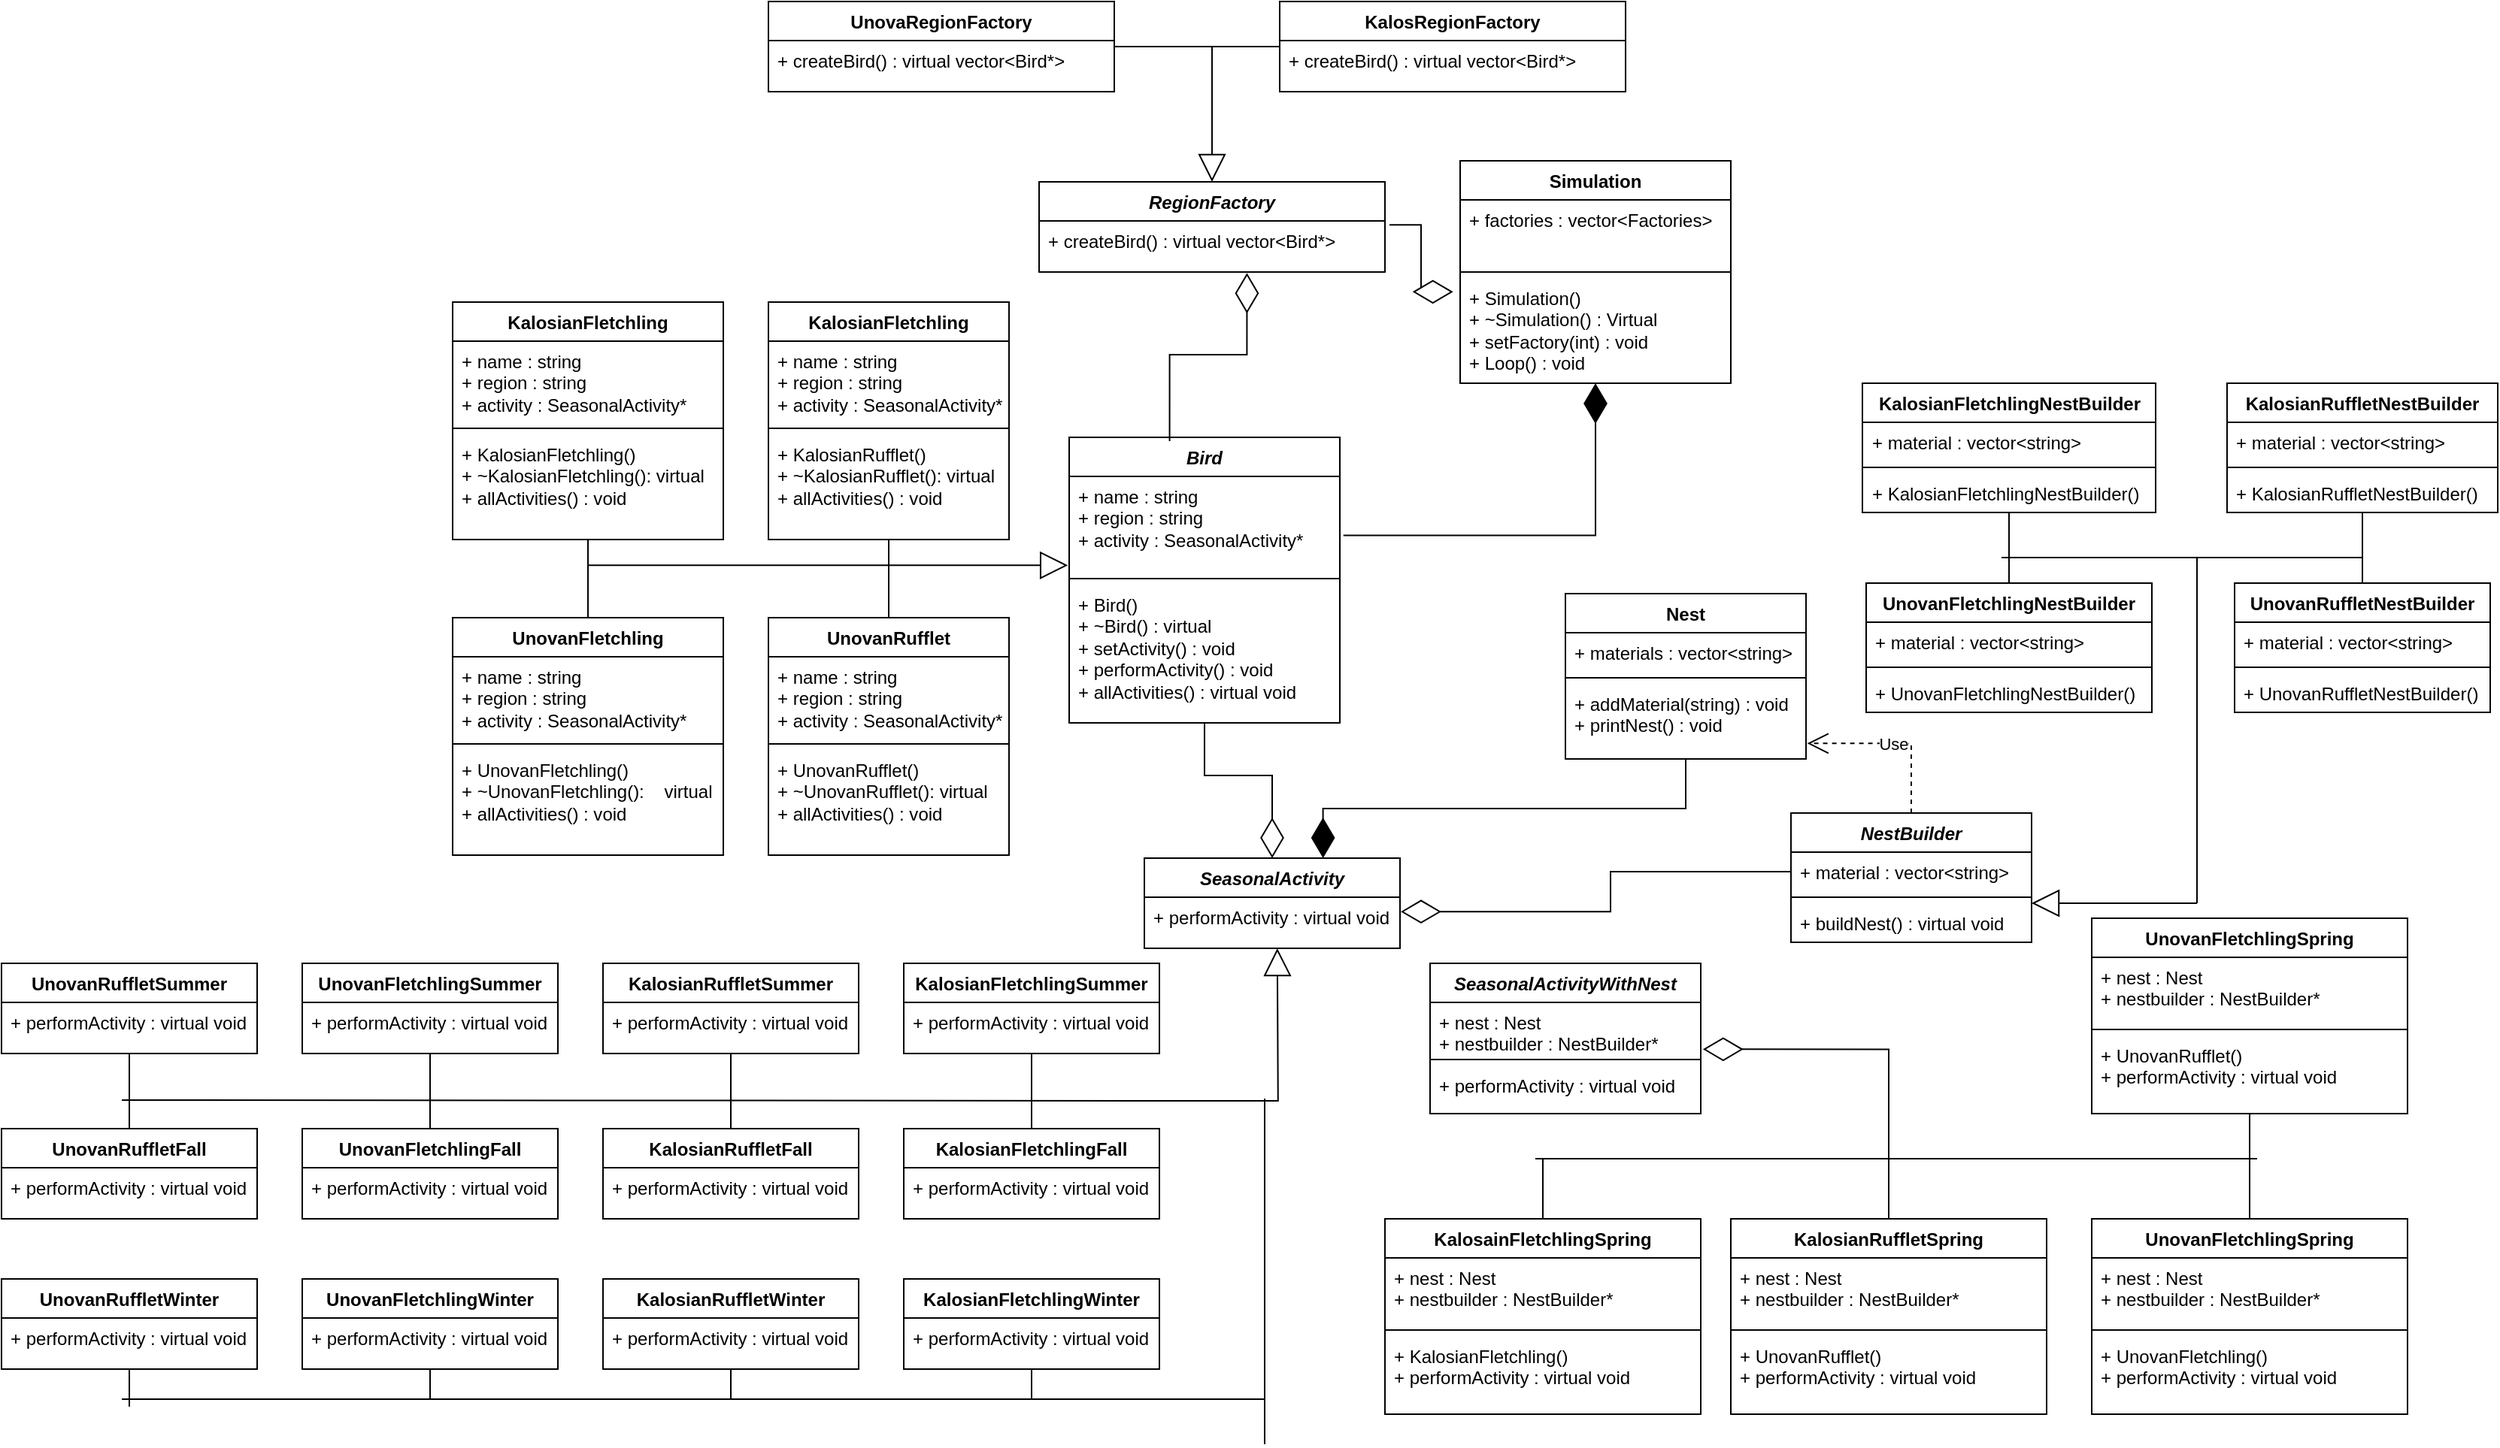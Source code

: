 <mxfile version="25.0.1">
  <diagram name="Page-1" id="a0X_AfXO-eGEAeAlHJ21">
    <mxGraphModel dx="2284" dy="822" grid="1" gridSize="10" guides="1" tooltips="1" connect="1" arrows="1" fold="1" page="1" pageScale="1" pageWidth="850" pageHeight="1100" math="0" shadow="0">
      <root>
        <mxCell id="0" />
        <mxCell id="1" parent="0" />
        <mxCell id="lJhDyDG1HW2excrZ2yXK-1" value="Simulation" style="swimlane;fontStyle=1;align=center;verticalAlign=top;childLayout=stackLayout;horizontal=1;startSize=26;horizontalStack=0;resizeParent=1;resizeParentMax=0;resizeLast=0;collapsible=1;marginBottom=0;whiteSpace=wrap;html=1;" parent="1" vertex="1">
          <mxGeometry x="150" y="136" width="180" height="148" as="geometry" />
        </mxCell>
        <mxCell id="lJhDyDG1HW2excrZ2yXK-2" value="+ factories : vector&amp;lt;Factories&amp;gt;" style="text;strokeColor=none;fillColor=none;align=left;verticalAlign=top;spacingLeft=4;spacingRight=4;overflow=hidden;rotatable=0;points=[[0,0.5],[1,0.5]];portConstraint=eastwest;whiteSpace=wrap;html=1;" parent="lJhDyDG1HW2excrZ2yXK-1" vertex="1">
          <mxGeometry y="26" width="180" height="44" as="geometry" />
        </mxCell>
        <mxCell id="lJhDyDG1HW2excrZ2yXK-3" value="" style="line;strokeWidth=1;fillColor=none;align=left;verticalAlign=middle;spacingTop=-1;spacingLeft=3;spacingRight=3;rotatable=0;labelPosition=right;points=[];portConstraint=eastwest;strokeColor=inherit;" parent="lJhDyDG1HW2excrZ2yXK-1" vertex="1">
          <mxGeometry y="70" width="180" height="8" as="geometry" />
        </mxCell>
        <mxCell id="lJhDyDG1HW2excrZ2yXK-4" value="+ Simulation()&amp;nbsp;&lt;div&gt;+ ~Simulation() : Virtual&lt;/div&gt;&lt;div&gt;+ setFactory(int) : void&lt;br&gt;&lt;/div&gt;&lt;div&gt;+ Loop() : void&lt;br&gt;&lt;div&gt;&lt;br&gt;&lt;/div&gt;&lt;/div&gt;" style="text;strokeColor=none;fillColor=none;align=left;verticalAlign=top;spacingLeft=4;spacingRight=4;overflow=hidden;rotatable=0;points=[[0,0.5],[1,0.5]];portConstraint=eastwest;whiteSpace=wrap;html=1;" parent="lJhDyDG1HW2excrZ2yXK-1" vertex="1">
          <mxGeometry y="78" width="180" height="70" as="geometry" />
        </mxCell>
        <mxCell id="lJhDyDG1HW2excrZ2yXK-5" value="&lt;i&gt;RegionFactory&lt;/i&gt;" style="swimlane;fontStyle=1;align=center;verticalAlign=top;childLayout=stackLayout;horizontal=1;startSize=26;horizontalStack=0;resizeParent=1;resizeParentMax=0;resizeLast=0;collapsible=1;marginBottom=0;whiteSpace=wrap;html=1;" parent="1" vertex="1">
          <mxGeometry x="-130" y="150" width="230" height="60" as="geometry" />
        </mxCell>
        <mxCell id="lJhDyDG1HW2excrZ2yXK-8" value="+ createBird() : virtual vector&amp;lt;Bird*&amp;gt;" style="text;strokeColor=none;fillColor=none;align=left;verticalAlign=top;spacingLeft=4;spacingRight=4;overflow=hidden;rotatable=0;points=[[0,0.5],[1,0.5]];portConstraint=eastwest;whiteSpace=wrap;html=1;" parent="lJhDyDG1HW2excrZ2yXK-5" vertex="1">
          <mxGeometry y="26" width="230" height="34" as="geometry" />
        </mxCell>
        <mxCell id="lJhDyDG1HW2excrZ2yXK-9" value="KalosRegionFactory" style="swimlane;fontStyle=1;align=center;verticalAlign=top;childLayout=stackLayout;horizontal=1;startSize=26;horizontalStack=0;resizeParent=1;resizeParentMax=0;resizeLast=0;collapsible=1;marginBottom=0;whiteSpace=wrap;html=1;" parent="1" vertex="1">
          <mxGeometry x="30" y="30" width="230" height="60" as="geometry" />
        </mxCell>
        <mxCell id="lJhDyDG1HW2excrZ2yXK-10" value="+ createBird() : virtual vector&amp;lt;Bird*&amp;gt;" style="text;strokeColor=none;fillColor=none;align=left;verticalAlign=top;spacingLeft=4;spacingRight=4;overflow=hidden;rotatable=0;points=[[0,0.5],[1,0.5]];portConstraint=eastwest;whiteSpace=wrap;html=1;" parent="lJhDyDG1HW2excrZ2yXK-9" vertex="1">
          <mxGeometry y="26" width="230" height="34" as="geometry" />
        </mxCell>
        <mxCell id="lJhDyDG1HW2excrZ2yXK-11" value="UnovaRegionFactory" style="swimlane;fontStyle=1;align=center;verticalAlign=top;childLayout=stackLayout;horizontal=1;startSize=26;horizontalStack=0;resizeParent=1;resizeParentMax=0;resizeLast=0;collapsible=1;marginBottom=0;whiteSpace=wrap;html=1;" parent="1" vertex="1">
          <mxGeometry x="-310" y="30" width="230" height="60" as="geometry" />
        </mxCell>
        <mxCell id="lJhDyDG1HW2excrZ2yXK-12" value="+ createBird() : virtual vector&amp;lt;Bird*&amp;gt;" style="text;strokeColor=none;fillColor=none;align=left;verticalAlign=top;spacingLeft=4;spacingRight=4;overflow=hidden;rotatable=0;points=[[0,0.5],[1,0.5]];portConstraint=eastwest;whiteSpace=wrap;html=1;" parent="lJhDyDG1HW2excrZ2yXK-11" vertex="1">
          <mxGeometry y="26" width="230" height="34" as="geometry" />
        </mxCell>
        <mxCell id="lJhDyDG1HW2excrZ2yXK-14" value="" style="endArrow=diamondThin;endFill=1;endSize=24;html=1;rounded=0;entryX=-0.026;entryY=0.131;entryDx=0;entryDy=0;exitX=1.013;exitY=0.078;exitDx=0;exitDy=0;exitPerimeter=0;edgeStyle=elbowEdgeStyle;endFillColor=#FFFFFF;entryPerimeter=0;" parent="1" source="lJhDyDG1HW2excrZ2yXK-8" target="lJhDyDG1HW2excrZ2yXK-4" edge="1">
          <mxGeometry width="160" relative="1" as="geometry">
            <mxPoint x="709" y="181" as="sourcePoint" />
            <mxPoint x="390" y="100" as="targetPoint" />
          </mxGeometry>
        </mxCell>
        <mxCell id="lJhDyDG1HW2excrZ2yXK-105" style="edgeStyle=orthogonalEdgeStyle;rounded=0;orthogonalLoop=1;jettySize=auto;html=1;entryX=0.5;entryY=0;entryDx=0;entryDy=0;endArrow=diamondThin;endFill=1;endSize=24;endFillColor=#FFFFFF;" parent="1" source="lJhDyDG1HW2excrZ2yXK-15" target="lJhDyDG1HW2excrZ2yXK-40" edge="1">
          <mxGeometry relative="1" as="geometry" />
        </mxCell>
        <mxCell id="lJhDyDG1HW2excrZ2yXK-15" value="&lt;i&gt;Bird&lt;/i&gt;" style="swimlane;fontStyle=1;align=center;verticalAlign=top;childLayout=stackLayout;horizontal=1;startSize=26;horizontalStack=0;resizeParent=1;resizeParentMax=0;resizeLast=0;collapsible=1;marginBottom=0;whiteSpace=wrap;html=1;" parent="1" vertex="1">
          <mxGeometry x="-110" y="320" width="180" height="190" as="geometry" />
        </mxCell>
        <mxCell id="lJhDyDG1HW2excrZ2yXK-16" value="+ name : string&lt;div&gt;+ region : string&lt;/div&gt;&lt;div&gt;+ activity : SeasonalActivity*&lt;/div&gt;" style="text;strokeColor=none;fillColor=none;align=left;verticalAlign=top;spacingLeft=4;spacingRight=4;overflow=hidden;rotatable=0;points=[[0,0.5],[1,0.5]];portConstraint=eastwest;whiteSpace=wrap;html=1;" parent="lJhDyDG1HW2excrZ2yXK-15" vertex="1">
          <mxGeometry y="26" width="180" height="64" as="geometry" />
        </mxCell>
        <mxCell id="lJhDyDG1HW2excrZ2yXK-17" value="" style="line;strokeWidth=1;fillColor=none;align=left;verticalAlign=middle;spacingTop=-1;spacingLeft=3;spacingRight=3;rotatable=0;labelPosition=right;points=[];portConstraint=eastwest;strokeColor=inherit;" parent="lJhDyDG1HW2excrZ2yXK-15" vertex="1">
          <mxGeometry y="90" width="180" height="8" as="geometry" />
        </mxCell>
        <mxCell id="lJhDyDG1HW2excrZ2yXK-18" value="&lt;div&gt;+ Bird()&amp;nbsp;&lt;div&gt;+ ~Bird() : virtual&lt;/div&gt;&lt;div&gt;+ setActivity() : void&lt;/div&gt;&lt;div&gt;+ performActivity() : void&lt;/div&gt;&lt;div&gt;+ allActivities() :&amp;nbsp;&lt;span style=&quot;background-color: initial;&quot;&gt;virtual void&lt;/span&gt;&lt;/div&gt;&lt;div&gt;&amp;nbsp;&amp;nbsp;&lt;/div&gt;&lt;/div&gt;" style="text;strokeColor=none;fillColor=none;align=left;verticalAlign=top;spacingLeft=4;spacingRight=4;overflow=hidden;rotatable=0;points=[[0,0.5],[1,0.5]];portConstraint=eastwest;whiteSpace=wrap;html=1;" parent="lJhDyDG1HW2excrZ2yXK-15" vertex="1">
          <mxGeometry y="98" width="180" height="92" as="geometry" />
        </mxCell>
        <mxCell id="lJhDyDG1HW2excrZ2yXK-112" style="edgeStyle=orthogonalEdgeStyle;rounded=0;orthogonalLoop=1;jettySize=auto;html=1;endArrow=none;endFill=0;" parent="1" source="lJhDyDG1HW2excrZ2yXK-19" target="lJhDyDG1HW2excrZ2yXK-27" edge="1">
          <mxGeometry relative="1" as="geometry" />
        </mxCell>
        <mxCell id="lJhDyDG1HW2excrZ2yXK-19" value="KalosianFletchling" style="swimlane;fontStyle=1;align=center;verticalAlign=top;childLayout=stackLayout;horizontal=1;startSize=26;horizontalStack=0;resizeParent=1;resizeParentMax=0;resizeLast=0;collapsible=1;marginBottom=0;whiteSpace=wrap;html=1;" parent="1" vertex="1">
          <mxGeometry x="-520" y="230" width="180" height="158" as="geometry" />
        </mxCell>
        <mxCell id="lJhDyDG1HW2excrZ2yXK-20" value="+ name : string&lt;div&gt;+ region : string&lt;/div&gt;&lt;div&gt;+ activity : SeasonalActivity*&lt;/div&gt;" style="text;strokeColor=none;fillColor=none;align=left;verticalAlign=top;spacingLeft=4;spacingRight=4;overflow=hidden;rotatable=0;points=[[0,0.5],[1,0.5]];portConstraint=eastwest;whiteSpace=wrap;html=1;" parent="lJhDyDG1HW2excrZ2yXK-19" vertex="1">
          <mxGeometry y="26" width="180" height="54" as="geometry" />
        </mxCell>
        <mxCell id="lJhDyDG1HW2excrZ2yXK-21" value="" style="line;strokeWidth=1;fillColor=none;align=left;verticalAlign=middle;spacingTop=-1;spacingLeft=3;spacingRight=3;rotatable=0;labelPosition=right;points=[];portConstraint=eastwest;strokeColor=inherit;" parent="lJhDyDG1HW2excrZ2yXK-19" vertex="1">
          <mxGeometry y="80" width="180" height="8" as="geometry" />
        </mxCell>
        <mxCell id="lJhDyDG1HW2excrZ2yXK-22" value="+ KalosianFletchling()&amp;nbsp;&lt;div&gt;+ ~KalosianFletchling(): virtual&lt;/div&gt;&lt;div&gt;+ allActivities() : v&lt;span style=&quot;background-color: initial;&quot;&gt;oid&lt;/span&gt;&lt;/div&gt;&lt;div&gt;&amp;nbsp;&amp;nbsp;&lt;/div&gt;" style="text;strokeColor=none;fillColor=none;align=left;verticalAlign=top;spacingLeft=4;spacingRight=4;overflow=hidden;rotatable=0;points=[[0,0.5],[1,0.5]];portConstraint=eastwest;whiteSpace=wrap;html=1;" parent="lJhDyDG1HW2excrZ2yXK-19" vertex="1">
          <mxGeometry y="88" width="180" height="70" as="geometry" />
        </mxCell>
        <mxCell id="lJhDyDG1HW2excrZ2yXK-111" style="edgeStyle=orthogonalEdgeStyle;rounded=0;orthogonalLoop=1;jettySize=auto;html=1;endArrow=none;endFill=0;" parent="1" source="lJhDyDG1HW2excrZ2yXK-23" edge="1">
          <mxGeometry relative="1" as="geometry">
            <mxPoint x="-230" y="420" as="targetPoint" />
          </mxGeometry>
        </mxCell>
        <mxCell id="lJhDyDG1HW2excrZ2yXK-23" value="KalosianFletchling" style="swimlane;fontStyle=1;align=center;verticalAlign=top;childLayout=stackLayout;horizontal=1;startSize=26;horizontalStack=0;resizeParent=1;resizeParentMax=0;resizeLast=0;collapsible=1;marginBottom=0;whiteSpace=wrap;html=1;" parent="1" vertex="1">
          <mxGeometry x="-310" y="230" width="160" height="158" as="geometry" />
        </mxCell>
        <mxCell id="lJhDyDG1HW2excrZ2yXK-24" value="+ name : string&lt;div&gt;+ region : string&lt;/div&gt;&lt;div&gt;+ activity : SeasonalActivity*&lt;/div&gt;" style="text;strokeColor=none;fillColor=none;align=left;verticalAlign=top;spacingLeft=4;spacingRight=4;overflow=hidden;rotatable=0;points=[[0,0.5],[1,0.5]];portConstraint=eastwest;whiteSpace=wrap;html=1;" parent="lJhDyDG1HW2excrZ2yXK-23" vertex="1">
          <mxGeometry y="26" width="160" height="54" as="geometry" />
        </mxCell>
        <mxCell id="lJhDyDG1HW2excrZ2yXK-25" value="" style="line;strokeWidth=1;fillColor=none;align=left;verticalAlign=middle;spacingTop=-1;spacingLeft=3;spacingRight=3;rotatable=0;labelPosition=right;points=[];portConstraint=eastwest;strokeColor=inherit;" parent="lJhDyDG1HW2excrZ2yXK-23" vertex="1">
          <mxGeometry y="80" width="160" height="8" as="geometry" />
        </mxCell>
        <mxCell id="lJhDyDG1HW2excrZ2yXK-26" value="+ KalosianRufflet()&amp;nbsp;&lt;div&gt;+ ~KalosianRufflet(): virtual&lt;/div&gt;&lt;div&gt;+ allActivities() : v&lt;span style=&quot;background-color: initial;&quot;&gt;oid&lt;/span&gt;&lt;/div&gt;&lt;div&gt;&amp;nbsp;&amp;nbsp;&lt;/div&gt;" style="text;strokeColor=none;fillColor=none;align=left;verticalAlign=top;spacingLeft=4;spacingRight=4;overflow=hidden;rotatable=0;points=[[0,0.5],[1,0.5]];portConstraint=eastwest;whiteSpace=wrap;html=1;" parent="lJhDyDG1HW2excrZ2yXK-23" vertex="1">
          <mxGeometry y="88" width="160" height="70" as="geometry" />
        </mxCell>
        <mxCell id="lJhDyDG1HW2excrZ2yXK-27" value="UnovanFletchling" style="swimlane;fontStyle=1;align=center;verticalAlign=top;childLayout=stackLayout;horizontal=1;startSize=26;horizontalStack=0;resizeParent=1;resizeParentMax=0;resizeLast=0;collapsible=1;marginBottom=0;whiteSpace=wrap;html=1;" parent="1" vertex="1">
          <mxGeometry x="-520" y="440" width="180" height="158" as="geometry" />
        </mxCell>
        <mxCell id="lJhDyDG1HW2excrZ2yXK-28" value="+ name : string&lt;div&gt;+ region : string&lt;/div&gt;&lt;div&gt;+ activity : SeasonalActivity*&lt;/div&gt;" style="text;strokeColor=none;fillColor=none;align=left;verticalAlign=top;spacingLeft=4;spacingRight=4;overflow=hidden;rotatable=0;points=[[0,0.5],[1,0.5]];portConstraint=eastwest;whiteSpace=wrap;html=1;" parent="lJhDyDG1HW2excrZ2yXK-27" vertex="1">
          <mxGeometry y="26" width="180" height="54" as="geometry" />
        </mxCell>
        <mxCell id="lJhDyDG1HW2excrZ2yXK-29" value="" style="line;strokeWidth=1;fillColor=none;align=left;verticalAlign=middle;spacingTop=-1;spacingLeft=3;spacingRight=3;rotatable=0;labelPosition=right;points=[];portConstraint=eastwest;strokeColor=inherit;" parent="lJhDyDG1HW2excrZ2yXK-27" vertex="1">
          <mxGeometry y="80" width="180" height="8" as="geometry" />
        </mxCell>
        <mxCell id="lJhDyDG1HW2excrZ2yXK-30" value="+ UnovanFletchling()&amp;nbsp;&lt;div&gt;+ ~UnovanFletchling():&amp;nbsp;&amp;nbsp;&amp;nbsp; virtual&lt;/div&gt;&lt;div&gt;&lt;span style=&quot;background-color: initial;&quot;&gt;+ allActivities() : v&lt;/span&gt;&lt;span style=&quot;background-color: initial;&quot;&gt;oid&lt;/span&gt;&lt;/div&gt;&lt;div&gt;&amp;nbsp;&amp;nbsp;&lt;br&gt;&lt;/div&gt;" style="text;strokeColor=none;fillColor=none;align=left;verticalAlign=top;spacingLeft=4;spacingRight=4;overflow=hidden;rotatable=0;points=[[0,0.5],[1,0.5]];portConstraint=eastwest;whiteSpace=wrap;html=1;" parent="lJhDyDG1HW2excrZ2yXK-27" vertex="1">
          <mxGeometry y="88" width="180" height="70" as="geometry" />
        </mxCell>
        <mxCell id="lJhDyDG1HW2excrZ2yXK-35" value="" style="endArrow=diamondThin;endFill=1;endSize=24;html=1;rounded=0;edgeStyle=orthogonalEdgeStyle;endFillColor=#FFFFFF;exitX=0.371;exitY=0.013;exitDx=0;exitDy=0;exitPerimeter=0;entryX=0.601;entryY=1.018;entryDx=0;entryDy=0;entryPerimeter=0;" parent="1" source="lJhDyDG1HW2excrZ2yXK-15" target="lJhDyDG1HW2excrZ2yXK-8" edge="1">
          <mxGeometry width="160" relative="1" as="geometry">
            <mxPoint x="-40" y="230" as="sourcePoint" />
            <mxPoint x="-40" y="230" as="targetPoint" />
          </mxGeometry>
        </mxCell>
        <mxCell id="lJhDyDG1HW2excrZ2yXK-39" value="" style="endArrow=block;endSize=16;endFill=0;html=1;rounded=0;edgeStyle=elbowEdgeStyle;elbow=vertical;entryX=0.5;entryY=0;entryDx=0;entryDy=0;" parent="1" target="lJhDyDG1HW2excrZ2yXK-5" edge="1">
          <mxGeometry width="160" relative="1" as="geometry">
            <mxPoint x="-15" y="60" as="sourcePoint" />
            <mxPoint x="328" y="90" as="targetPoint" />
          </mxGeometry>
        </mxCell>
        <mxCell id="lJhDyDG1HW2excrZ2yXK-40" value="&lt;i&gt;SeasonalActivity&lt;/i&gt;" style="swimlane;fontStyle=1;align=center;verticalAlign=top;childLayout=stackLayout;horizontal=1;startSize=26;horizontalStack=0;resizeParent=1;resizeParentMax=0;resizeLast=0;collapsible=1;marginBottom=0;whiteSpace=wrap;html=1;" parent="1" vertex="1">
          <mxGeometry x="-60" y="600" width="170" height="60" as="geometry" />
        </mxCell>
        <mxCell id="lJhDyDG1HW2excrZ2yXK-43" value="+ performActivity : virtual void" style="text;strokeColor=none;fillColor=none;align=left;verticalAlign=top;spacingLeft=4;spacingRight=4;overflow=hidden;rotatable=0;points=[[0,0.5],[1,0.5]];portConstraint=eastwest;whiteSpace=wrap;html=1;" parent="lJhDyDG1HW2excrZ2yXK-40" vertex="1">
          <mxGeometry y="26" width="170" height="34" as="geometry" />
        </mxCell>
        <mxCell id="lJhDyDG1HW2excrZ2yXK-134" style="edgeStyle=orthogonalEdgeStyle;rounded=0;orthogonalLoop=1;jettySize=auto;html=1;endArrow=none;endFill=0;" parent="1" source="lJhDyDG1HW2excrZ2yXK-44" edge="1">
          <mxGeometry relative="1" as="geometry">
            <mxPoint x="205" y="800" as="targetPoint" />
          </mxGeometry>
        </mxCell>
        <mxCell id="lJhDyDG1HW2excrZ2yXK-44" value="KalosainFletchlingSpring" style="swimlane;fontStyle=1;align=center;verticalAlign=top;childLayout=stackLayout;horizontal=1;startSize=26;horizontalStack=0;resizeParent=1;resizeParentMax=0;resizeLast=0;collapsible=1;marginBottom=0;whiteSpace=wrap;html=1;" parent="1" vertex="1">
          <mxGeometry x="100" y="840" width="210" height="130" as="geometry" />
        </mxCell>
        <mxCell id="lJhDyDG1HW2excrZ2yXK-45" value="+ nest : Nest&lt;div&gt;+ nestbuilder : NestBuilder*&lt;/div&gt;" style="text;strokeColor=none;fillColor=none;align=left;verticalAlign=top;spacingLeft=4;spacingRight=4;overflow=hidden;rotatable=0;points=[[0,0.5],[1,0.5]];portConstraint=eastwest;whiteSpace=wrap;html=1;" parent="lJhDyDG1HW2excrZ2yXK-44" vertex="1">
          <mxGeometry y="26" width="210" height="44" as="geometry" />
        </mxCell>
        <mxCell id="lJhDyDG1HW2excrZ2yXK-46" value="" style="line;strokeWidth=1;fillColor=none;align=left;verticalAlign=middle;spacingTop=-1;spacingLeft=3;spacingRight=3;rotatable=0;labelPosition=right;points=[];portConstraint=eastwest;strokeColor=inherit;" parent="lJhDyDG1HW2excrZ2yXK-44" vertex="1">
          <mxGeometry y="70" width="210" height="8" as="geometry" />
        </mxCell>
        <mxCell id="lJhDyDG1HW2excrZ2yXK-47" value="&lt;div&gt;+ KalosianFletchling()&amp;nbsp;&lt;/div&gt;+ performActivity : virtual void" style="text;strokeColor=none;fillColor=none;align=left;verticalAlign=top;spacingLeft=4;spacingRight=4;overflow=hidden;rotatable=0;points=[[0,0.5],[1,0.5]];portConstraint=eastwest;whiteSpace=wrap;html=1;" parent="lJhDyDG1HW2excrZ2yXK-44" vertex="1">
          <mxGeometry y="78" width="210" height="52" as="geometry" />
        </mxCell>
        <mxCell id="lJhDyDG1HW2excrZ2yXK-48" value="&lt;i&gt;SeasonalActivityWithNest&lt;/i&gt;" style="swimlane;fontStyle=1;align=center;verticalAlign=top;childLayout=stackLayout;horizontal=1;startSize=26;horizontalStack=0;resizeParent=1;resizeParentMax=0;resizeLast=0;collapsible=1;marginBottom=0;whiteSpace=wrap;html=1;" parent="1" vertex="1">
          <mxGeometry x="130" y="670" width="180" height="100" as="geometry" />
        </mxCell>
        <mxCell id="lJhDyDG1HW2excrZ2yXK-49" value="+ nest : Nest&lt;div&gt;+ nestbuilder : NestBuilder*&lt;/div&gt;" style="text;strokeColor=none;fillColor=none;align=left;verticalAlign=top;spacingLeft=4;spacingRight=4;overflow=hidden;rotatable=0;points=[[0,0.5],[1,0.5]];portConstraint=eastwest;whiteSpace=wrap;html=1;" parent="lJhDyDG1HW2excrZ2yXK-48" vertex="1">
          <mxGeometry y="26" width="180" height="34" as="geometry" />
        </mxCell>
        <mxCell id="lJhDyDG1HW2excrZ2yXK-50" value="" style="line;strokeWidth=1;fillColor=none;align=left;verticalAlign=middle;spacingTop=-1;spacingLeft=3;spacingRight=3;rotatable=0;labelPosition=right;points=[];portConstraint=eastwest;strokeColor=inherit;" parent="lJhDyDG1HW2excrZ2yXK-48" vertex="1">
          <mxGeometry y="60" width="180" height="8" as="geometry" />
        </mxCell>
        <mxCell id="lJhDyDG1HW2excrZ2yXK-51" value="+ performActivity : virtual void" style="text;strokeColor=none;fillColor=none;align=left;verticalAlign=top;spacingLeft=4;spacingRight=4;overflow=hidden;rotatable=0;points=[[0,0.5],[1,0.5]];portConstraint=eastwest;whiteSpace=wrap;html=1;" parent="lJhDyDG1HW2excrZ2yXK-48" vertex="1">
          <mxGeometry y="68" width="180" height="32" as="geometry" />
        </mxCell>
        <mxCell id="lJhDyDG1HW2excrZ2yXK-117" style="edgeStyle=orthogonalEdgeStyle;rounded=0;orthogonalLoop=1;jettySize=auto;html=1;endArrow=none;endFill=0;" parent="1" source="lJhDyDG1HW2excrZ2yXK-53" target="lJhDyDG1HW2excrZ2yXK-69" edge="1">
          <mxGeometry relative="1" as="geometry" />
        </mxCell>
        <mxCell id="lJhDyDG1HW2excrZ2yXK-53" value="UnovanFletchlingSummer" style="swimlane;fontStyle=1;align=center;verticalAlign=top;childLayout=stackLayout;horizontal=1;startSize=26;horizontalStack=0;resizeParent=1;resizeParentMax=0;resizeLast=0;collapsible=1;marginBottom=0;whiteSpace=wrap;html=1;" parent="1" vertex="1">
          <mxGeometry x="-620" y="670" width="170" height="60" as="geometry" />
        </mxCell>
        <mxCell id="lJhDyDG1HW2excrZ2yXK-54" value="+ performActivity : virtual void" style="text;strokeColor=none;fillColor=none;align=left;verticalAlign=top;spacingLeft=4;spacingRight=4;overflow=hidden;rotatable=0;points=[[0,0.5],[1,0.5]];portConstraint=eastwest;whiteSpace=wrap;html=1;" parent="lJhDyDG1HW2excrZ2yXK-53" vertex="1">
          <mxGeometry y="26" width="170" height="34" as="geometry" />
        </mxCell>
        <mxCell id="lJhDyDG1HW2excrZ2yXK-115" style="edgeStyle=orthogonalEdgeStyle;rounded=0;orthogonalLoop=1;jettySize=auto;html=1;endArrow=none;endFill=0;" parent="1" source="lJhDyDG1HW2excrZ2yXK-55" target="lJhDyDG1HW2excrZ2yXK-71" edge="1">
          <mxGeometry relative="1" as="geometry" />
        </mxCell>
        <mxCell id="lJhDyDG1HW2excrZ2yXK-55" value="KalosianRuffletSummer" style="swimlane;fontStyle=1;align=center;verticalAlign=top;childLayout=stackLayout;horizontal=1;startSize=26;horizontalStack=0;resizeParent=1;resizeParentMax=0;resizeLast=0;collapsible=1;marginBottom=0;whiteSpace=wrap;html=1;" parent="1" vertex="1">
          <mxGeometry x="-420" y="670" width="170" height="60" as="geometry" />
        </mxCell>
        <mxCell id="lJhDyDG1HW2excrZ2yXK-56" value="+ performActivity : virtual void" style="text;strokeColor=none;fillColor=none;align=left;verticalAlign=top;spacingLeft=4;spacingRight=4;overflow=hidden;rotatable=0;points=[[0,0.5],[1,0.5]];portConstraint=eastwest;whiteSpace=wrap;html=1;" parent="lJhDyDG1HW2excrZ2yXK-55" vertex="1">
          <mxGeometry y="26" width="170" height="34" as="geometry" />
        </mxCell>
        <mxCell id="lJhDyDG1HW2excrZ2yXK-106" style="edgeStyle=orthogonalEdgeStyle;rounded=0;orthogonalLoop=1;jettySize=auto;html=1;entryX=0.52;entryY=0.993;entryDx=0;entryDy=0;entryPerimeter=0;endArrow=block;endFill=1;jumpSize=24;endSize=16;endFillColor=#FFFFFF;strokeWidth=1;" parent="1" edge="1">
          <mxGeometry relative="1" as="geometry">
            <mxPoint x="28.4" y="660.002" as="targetPoint" />
            <mxPoint x="-740" y="761" as="sourcePoint" />
          </mxGeometry>
        </mxCell>
        <mxCell id="lJhDyDG1HW2excrZ2yXK-113" style="edgeStyle=orthogonalEdgeStyle;rounded=0;orthogonalLoop=1;jettySize=auto;html=1;endArrow=none;endFill=0;" parent="1" source="lJhDyDG1HW2excrZ2yXK-57" target="lJhDyDG1HW2excrZ2yXK-73" edge="1">
          <mxGeometry relative="1" as="geometry" />
        </mxCell>
        <mxCell id="lJhDyDG1HW2excrZ2yXK-57" value="KalosianFletchlingSummer" style="swimlane;fontStyle=1;align=center;verticalAlign=top;childLayout=stackLayout;horizontal=1;startSize=26;horizontalStack=0;resizeParent=1;resizeParentMax=0;resizeLast=0;collapsible=1;marginBottom=0;whiteSpace=wrap;html=1;" parent="1" vertex="1">
          <mxGeometry x="-220" y="670" width="170" height="60" as="geometry" />
        </mxCell>
        <mxCell id="lJhDyDG1HW2excrZ2yXK-58" value="+ performActivity : virtual void" style="text;strokeColor=none;fillColor=none;align=left;verticalAlign=top;spacingLeft=4;spacingRight=4;overflow=hidden;rotatable=0;points=[[0,0.5],[1,0.5]];portConstraint=eastwest;whiteSpace=wrap;html=1;" parent="lJhDyDG1HW2excrZ2yXK-57" vertex="1">
          <mxGeometry y="26" width="170" height="34" as="geometry" />
        </mxCell>
        <mxCell id="lJhDyDG1HW2excrZ2yXK-118" style="edgeStyle=orthogonalEdgeStyle;rounded=0;orthogonalLoop=1;jettySize=auto;html=1;endArrow=none;endFill=0;" parent="1" source="lJhDyDG1HW2excrZ2yXK-65" target="lJhDyDG1HW2excrZ2yXK-75" edge="1">
          <mxGeometry relative="1" as="geometry" />
        </mxCell>
        <mxCell id="lJhDyDG1HW2excrZ2yXK-65" value="UnovanRuffletSummer" style="swimlane;fontStyle=1;align=center;verticalAlign=top;childLayout=stackLayout;horizontal=1;startSize=26;horizontalStack=0;resizeParent=1;resizeParentMax=0;resizeLast=0;collapsible=1;marginBottom=0;whiteSpace=wrap;html=1;" parent="1" vertex="1">
          <mxGeometry x="-820" y="670" width="170" height="60" as="geometry" />
        </mxCell>
        <mxCell id="lJhDyDG1HW2excrZ2yXK-66" value="+ performActivity : virtual void" style="text;strokeColor=none;fillColor=none;align=left;verticalAlign=top;spacingLeft=4;spacingRight=4;overflow=hidden;rotatable=0;points=[[0,0.5],[1,0.5]];portConstraint=eastwest;whiteSpace=wrap;html=1;" parent="lJhDyDG1HW2excrZ2yXK-65" vertex="1">
          <mxGeometry y="26" width="170" height="34" as="geometry" />
        </mxCell>
        <mxCell id="lJhDyDG1HW2excrZ2yXK-69" value="UnovanFletchlingFall" style="swimlane;fontStyle=1;align=center;verticalAlign=top;childLayout=stackLayout;horizontal=1;startSize=26;horizontalStack=0;resizeParent=1;resizeParentMax=0;resizeLast=0;collapsible=1;marginBottom=0;whiteSpace=wrap;html=1;" parent="1" vertex="1">
          <mxGeometry x="-620" y="780" width="170" height="60" as="geometry" />
        </mxCell>
        <mxCell id="lJhDyDG1HW2excrZ2yXK-70" value="+ performActivity : virtual void" style="text;strokeColor=none;fillColor=none;align=left;verticalAlign=top;spacingLeft=4;spacingRight=4;overflow=hidden;rotatable=0;points=[[0,0.5],[1,0.5]];portConstraint=eastwest;whiteSpace=wrap;html=1;" parent="lJhDyDG1HW2excrZ2yXK-69" vertex="1">
          <mxGeometry y="26" width="170" height="34" as="geometry" />
        </mxCell>
        <mxCell id="lJhDyDG1HW2excrZ2yXK-71" value="KalosianRuffletFall" style="swimlane;fontStyle=1;align=center;verticalAlign=top;childLayout=stackLayout;horizontal=1;startSize=26;horizontalStack=0;resizeParent=1;resizeParentMax=0;resizeLast=0;collapsible=1;marginBottom=0;whiteSpace=wrap;html=1;" parent="1" vertex="1">
          <mxGeometry x="-420" y="780" width="170" height="60" as="geometry" />
        </mxCell>
        <mxCell id="lJhDyDG1HW2excrZ2yXK-72" value="+ performActivity : virtual void" style="text;strokeColor=none;fillColor=none;align=left;verticalAlign=top;spacingLeft=4;spacingRight=4;overflow=hidden;rotatable=0;points=[[0,0.5],[1,0.5]];portConstraint=eastwest;whiteSpace=wrap;html=1;" parent="lJhDyDG1HW2excrZ2yXK-71" vertex="1">
          <mxGeometry y="26" width="170" height="34" as="geometry" />
        </mxCell>
        <mxCell id="lJhDyDG1HW2excrZ2yXK-73" value="KalosianFletchlingFall" style="swimlane;fontStyle=1;align=center;verticalAlign=top;childLayout=stackLayout;horizontal=1;startSize=26;horizontalStack=0;resizeParent=1;resizeParentMax=0;resizeLast=0;collapsible=1;marginBottom=0;whiteSpace=wrap;html=1;" parent="1" vertex="1">
          <mxGeometry x="-220" y="780" width="170" height="60" as="geometry" />
        </mxCell>
        <mxCell id="lJhDyDG1HW2excrZ2yXK-74" value="+ performActivity : virtual void" style="text;strokeColor=none;fillColor=none;align=left;verticalAlign=top;spacingLeft=4;spacingRight=4;overflow=hidden;rotatable=0;points=[[0,0.5],[1,0.5]];portConstraint=eastwest;whiteSpace=wrap;html=1;" parent="lJhDyDG1HW2excrZ2yXK-73" vertex="1">
          <mxGeometry y="26" width="170" height="34" as="geometry" />
        </mxCell>
        <mxCell id="lJhDyDG1HW2excrZ2yXK-75" value="UnovanRuffletFall" style="swimlane;fontStyle=1;align=center;verticalAlign=top;childLayout=stackLayout;horizontal=1;startSize=26;horizontalStack=0;resizeParent=1;resizeParentMax=0;resizeLast=0;collapsible=1;marginBottom=0;whiteSpace=wrap;html=1;" parent="1" vertex="1">
          <mxGeometry x="-820" y="780" width="170" height="60" as="geometry" />
        </mxCell>
        <mxCell id="lJhDyDG1HW2excrZ2yXK-76" value="+ performActivity : virtual void" style="text;strokeColor=none;fillColor=none;align=left;verticalAlign=top;spacingLeft=4;spacingRight=4;overflow=hidden;rotatable=0;points=[[0,0.5],[1,0.5]];portConstraint=eastwest;whiteSpace=wrap;html=1;" parent="lJhDyDG1HW2excrZ2yXK-75" vertex="1">
          <mxGeometry y="26" width="170" height="34" as="geometry" />
        </mxCell>
        <mxCell id="lJhDyDG1HW2excrZ2yXK-120" style="edgeStyle=orthogonalEdgeStyle;rounded=0;orthogonalLoop=1;jettySize=auto;html=1;endArrow=none;endFill=0;" parent="1" source="lJhDyDG1HW2excrZ2yXK-77" edge="1">
          <mxGeometry relative="1" as="geometry">
            <mxPoint x="-535" y="960" as="targetPoint" />
          </mxGeometry>
        </mxCell>
        <mxCell id="lJhDyDG1HW2excrZ2yXK-77" value="UnovanFletchlingWinter" style="swimlane;fontStyle=1;align=center;verticalAlign=top;childLayout=stackLayout;horizontal=1;startSize=26;horizontalStack=0;resizeParent=1;resizeParentMax=0;resizeLast=0;collapsible=1;marginBottom=0;whiteSpace=wrap;html=1;" parent="1" vertex="1">
          <mxGeometry x="-620" y="880" width="170" height="60" as="geometry" />
        </mxCell>
        <mxCell id="lJhDyDG1HW2excrZ2yXK-78" value="+ performActivity : virtual void" style="text;strokeColor=none;fillColor=none;align=left;verticalAlign=top;spacingLeft=4;spacingRight=4;overflow=hidden;rotatable=0;points=[[0,0.5],[1,0.5]];portConstraint=eastwest;whiteSpace=wrap;html=1;" parent="lJhDyDG1HW2excrZ2yXK-77" vertex="1">
          <mxGeometry y="26" width="170" height="34" as="geometry" />
        </mxCell>
        <mxCell id="lJhDyDG1HW2excrZ2yXK-121" style="edgeStyle=orthogonalEdgeStyle;rounded=0;orthogonalLoop=1;jettySize=auto;html=1;endArrow=none;endFill=0;" parent="1" source="lJhDyDG1HW2excrZ2yXK-79" edge="1">
          <mxGeometry relative="1" as="geometry">
            <mxPoint x="-340" y="960" as="targetPoint" />
          </mxGeometry>
        </mxCell>
        <mxCell id="lJhDyDG1HW2excrZ2yXK-79" value="KalosianRuffletWinter" style="swimlane;fontStyle=1;align=center;verticalAlign=top;childLayout=stackLayout;horizontal=1;startSize=26;horizontalStack=0;resizeParent=1;resizeParentMax=0;resizeLast=0;collapsible=1;marginBottom=0;whiteSpace=wrap;html=1;" parent="1" vertex="1">
          <mxGeometry x="-420" y="880" width="170" height="60" as="geometry" />
        </mxCell>
        <mxCell id="lJhDyDG1HW2excrZ2yXK-80" value="+ performActivity : virtual void" style="text;strokeColor=none;fillColor=none;align=left;verticalAlign=top;spacingLeft=4;spacingRight=4;overflow=hidden;rotatable=0;points=[[0,0.5],[1,0.5]];portConstraint=eastwest;whiteSpace=wrap;html=1;" parent="lJhDyDG1HW2excrZ2yXK-79" vertex="1">
          <mxGeometry y="26" width="170" height="34" as="geometry" />
        </mxCell>
        <mxCell id="lJhDyDG1HW2excrZ2yXK-122" style="edgeStyle=orthogonalEdgeStyle;rounded=0;orthogonalLoop=1;jettySize=auto;html=1;endArrow=none;endFill=0;" parent="1" source="lJhDyDG1HW2excrZ2yXK-81" edge="1">
          <mxGeometry relative="1" as="geometry">
            <mxPoint x="-135" y="960" as="targetPoint" />
          </mxGeometry>
        </mxCell>
        <mxCell id="lJhDyDG1HW2excrZ2yXK-81" value="KalosianFletchlingWinter" style="swimlane;fontStyle=1;align=center;verticalAlign=top;childLayout=stackLayout;horizontal=1;startSize=26;horizontalStack=0;resizeParent=1;resizeParentMax=0;resizeLast=0;collapsible=1;marginBottom=0;whiteSpace=wrap;html=1;" parent="1" vertex="1">
          <mxGeometry x="-220" y="880" width="170" height="60" as="geometry" />
        </mxCell>
        <mxCell id="lJhDyDG1HW2excrZ2yXK-82" value="+ performActivity : virtual void" style="text;strokeColor=none;fillColor=none;align=left;verticalAlign=top;spacingLeft=4;spacingRight=4;overflow=hidden;rotatable=0;points=[[0,0.5],[1,0.5]];portConstraint=eastwest;whiteSpace=wrap;html=1;" parent="lJhDyDG1HW2excrZ2yXK-81" vertex="1">
          <mxGeometry y="26" width="170" height="34" as="geometry" />
        </mxCell>
        <mxCell id="lJhDyDG1HW2excrZ2yXK-119" style="edgeStyle=orthogonalEdgeStyle;rounded=0;orthogonalLoop=1;jettySize=auto;html=1;endArrow=none;endFill=0;" parent="1" source="lJhDyDG1HW2excrZ2yXK-83" edge="1">
          <mxGeometry relative="1" as="geometry">
            <mxPoint x="-735" y="965" as="targetPoint" />
          </mxGeometry>
        </mxCell>
        <mxCell id="lJhDyDG1HW2excrZ2yXK-83" value="UnovanRuffletWinter" style="swimlane;fontStyle=1;align=center;verticalAlign=top;childLayout=stackLayout;horizontal=1;startSize=26;horizontalStack=0;resizeParent=1;resizeParentMax=0;resizeLast=0;collapsible=1;marginBottom=0;whiteSpace=wrap;html=1;" parent="1" vertex="1">
          <mxGeometry x="-820" y="880" width="170" height="60" as="geometry" />
        </mxCell>
        <mxCell id="lJhDyDG1HW2excrZ2yXK-84" value="+ performActivity : virtual void" style="text;strokeColor=none;fillColor=none;align=left;verticalAlign=top;spacingLeft=4;spacingRight=4;overflow=hidden;rotatable=0;points=[[0,0.5],[1,0.5]];portConstraint=eastwest;whiteSpace=wrap;html=1;" parent="lJhDyDG1HW2excrZ2yXK-83" vertex="1">
          <mxGeometry y="26" width="170" height="34" as="geometry" />
        </mxCell>
        <mxCell id="lJhDyDG1HW2excrZ2yXK-85" value="KalosianRuffletSpring" style="swimlane;fontStyle=1;align=center;verticalAlign=top;childLayout=stackLayout;horizontal=1;startSize=26;horizontalStack=0;resizeParent=1;resizeParentMax=0;resizeLast=0;collapsible=1;marginBottom=0;whiteSpace=wrap;html=1;" parent="1" vertex="1">
          <mxGeometry x="330" y="840" width="210" height="130" as="geometry" />
        </mxCell>
        <mxCell id="lJhDyDG1HW2excrZ2yXK-86" value="+ nest : Nest&lt;div&gt;+ nestbuilder : NestBuilder*&lt;/div&gt;" style="text;strokeColor=none;fillColor=none;align=left;verticalAlign=top;spacingLeft=4;spacingRight=4;overflow=hidden;rotatable=0;points=[[0,0.5],[1,0.5]];portConstraint=eastwest;whiteSpace=wrap;html=1;" parent="lJhDyDG1HW2excrZ2yXK-85" vertex="1">
          <mxGeometry y="26" width="210" height="44" as="geometry" />
        </mxCell>
        <mxCell id="lJhDyDG1HW2excrZ2yXK-87" value="" style="line;strokeWidth=1;fillColor=none;align=left;verticalAlign=middle;spacingTop=-1;spacingLeft=3;spacingRight=3;rotatable=0;labelPosition=right;points=[];portConstraint=eastwest;strokeColor=inherit;" parent="lJhDyDG1HW2excrZ2yXK-85" vertex="1">
          <mxGeometry y="70" width="210" height="8" as="geometry" />
        </mxCell>
        <mxCell id="lJhDyDG1HW2excrZ2yXK-88" value="&lt;div&gt;+ UnovanRufflet()&amp;nbsp;&lt;/div&gt;+ performActivity : virtual void" style="text;strokeColor=none;fillColor=none;align=left;verticalAlign=top;spacingLeft=4;spacingRight=4;overflow=hidden;rotatable=0;points=[[0,0.5],[1,0.5]];portConstraint=eastwest;whiteSpace=wrap;html=1;" parent="lJhDyDG1HW2excrZ2yXK-85" vertex="1">
          <mxGeometry y="78" width="210" height="52" as="geometry" />
        </mxCell>
        <mxCell id="lJhDyDG1HW2excrZ2yXK-135" style="edgeStyle=orthogonalEdgeStyle;rounded=0;orthogonalLoop=1;jettySize=auto;html=1;endArrow=none;endFill=0;" parent="1" source="lJhDyDG1HW2excrZ2yXK-89" edge="1">
          <mxGeometry relative="1" as="geometry">
            <mxPoint x="675" y="800" as="targetPoint" />
          </mxGeometry>
        </mxCell>
        <mxCell id="rgclIkUoX49irN9JSvik-5" style="edgeStyle=orthogonalEdgeStyle;rounded=0;orthogonalLoop=1;jettySize=auto;html=1;endArrow=none;endFill=0;" edge="1" parent="1" source="lJhDyDG1HW2excrZ2yXK-89" target="rgclIkUoX49irN9JSvik-1">
          <mxGeometry relative="1" as="geometry" />
        </mxCell>
        <mxCell id="lJhDyDG1HW2excrZ2yXK-89" value="UnovanFletchlingSpring" style="swimlane;fontStyle=1;align=center;verticalAlign=top;childLayout=stackLayout;horizontal=1;startSize=26;horizontalStack=0;resizeParent=1;resizeParentMax=0;resizeLast=0;collapsible=1;marginBottom=0;whiteSpace=wrap;html=1;" parent="1" vertex="1">
          <mxGeometry x="570" y="840" width="210" height="130" as="geometry" />
        </mxCell>
        <mxCell id="lJhDyDG1HW2excrZ2yXK-90" value="+ nest : Nest&lt;div&gt;+ nestbuilder : NestBuilder*&lt;/div&gt;" style="text;strokeColor=none;fillColor=none;align=left;verticalAlign=top;spacingLeft=4;spacingRight=4;overflow=hidden;rotatable=0;points=[[0,0.5],[1,0.5]];portConstraint=eastwest;whiteSpace=wrap;html=1;" parent="lJhDyDG1HW2excrZ2yXK-89" vertex="1">
          <mxGeometry y="26" width="210" height="44" as="geometry" />
        </mxCell>
        <mxCell id="lJhDyDG1HW2excrZ2yXK-91" value="" style="line;strokeWidth=1;fillColor=none;align=left;verticalAlign=middle;spacingTop=-1;spacingLeft=3;spacingRight=3;rotatable=0;labelPosition=right;points=[];portConstraint=eastwest;strokeColor=inherit;" parent="lJhDyDG1HW2excrZ2yXK-89" vertex="1">
          <mxGeometry y="70" width="210" height="8" as="geometry" />
        </mxCell>
        <mxCell id="lJhDyDG1HW2excrZ2yXK-92" value="&lt;div&gt;+&amp;nbsp;UnovanFletchling() &lt;br&gt;&lt;/div&gt;+ performActivity : virtual void" style="text;strokeColor=none;fillColor=none;align=left;verticalAlign=top;spacingLeft=4;spacingRight=4;overflow=hidden;rotatable=0;points=[[0,0.5],[1,0.5]];portConstraint=eastwest;whiteSpace=wrap;html=1;" parent="lJhDyDG1HW2excrZ2yXK-89" vertex="1">
          <mxGeometry y="78" width="210" height="52" as="geometry" />
        </mxCell>
        <mxCell id="lJhDyDG1HW2excrZ2yXK-93" value="Nest" style="swimlane;fontStyle=1;align=center;verticalAlign=top;childLayout=stackLayout;horizontal=1;startSize=26;horizontalStack=0;resizeParent=1;resizeParentMax=0;resizeLast=0;collapsible=1;marginBottom=0;whiteSpace=wrap;html=1;" parent="1" vertex="1">
          <mxGeometry x="220" y="424" width="160" height="110" as="geometry" />
        </mxCell>
        <mxCell id="lJhDyDG1HW2excrZ2yXK-94" value="+ materials : vector&amp;lt;string&amp;gt;" style="text;strokeColor=none;fillColor=none;align=left;verticalAlign=top;spacingLeft=4;spacingRight=4;overflow=hidden;rotatable=0;points=[[0,0.5],[1,0.5]];portConstraint=eastwest;whiteSpace=wrap;html=1;" parent="lJhDyDG1HW2excrZ2yXK-93" vertex="1">
          <mxGeometry y="26" width="160" height="26" as="geometry" />
        </mxCell>
        <mxCell id="lJhDyDG1HW2excrZ2yXK-95" value="" style="line;strokeWidth=1;fillColor=none;align=left;verticalAlign=middle;spacingTop=-1;spacingLeft=3;spacingRight=3;rotatable=0;labelPosition=right;points=[];portConstraint=eastwest;strokeColor=inherit;" parent="lJhDyDG1HW2excrZ2yXK-93" vertex="1">
          <mxGeometry y="52" width="160" height="8" as="geometry" />
        </mxCell>
        <mxCell id="lJhDyDG1HW2excrZ2yXK-96" value="+ addMaterial(string) : void&lt;div&gt;+ printNest() : void&lt;br&gt;&lt;div&gt;&lt;br&gt;&lt;/div&gt;&lt;/div&gt;" style="text;strokeColor=none;fillColor=none;align=left;verticalAlign=top;spacingLeft=4;spacingRight=4;overflow=hidden;rotatable=0;points=[[0,0.5],[1,0.5]];portConstraint=eastwest;whiteSpace=wrap;html=1;" parent="lJhDyDG1HW2excrZ2yXK-93" vertex="1">
          <mxGeometry y="60" width="160" height="50" as="geometry" />
        </mxCell>
        <mxCell id="lJhDyDG1HW2excrZ2yXK-110" style="edgeStyle=orthogonalEdgeStyle;rounded=0;orthogonalLoop=1;jettySize=auto;html=1;endArrow=none;endFill=0;" parent="1" source="lJhDyDG1HW2excrZ2yXK-31" edge="1">
          <mxGeometry relative="1" as="geometry">
            <mxPoint x="-230" y="400" as="targetPoint" />
          </mxGeometry>
        </mxCell>
        <mxCell id="lJhDyDG1HW2excrZ2yXK-31" value="UnovanRufflet" style="swimlane;fontStyle=1;align=center;verticalAlign=top;childLayout=stackLayout;horizontal=1;startSize=26;horizontalStack=0;resizeParent=1;resizeParentMax=0;resizeLast=0;collapsible=1;marginBottom=0;whiteSpace=wrap;html=1;" parent="1" vertex="1">
          <mxGeometry x="-310" y="440" width="160" height="158" as="geometry" />
        </mxCell>
        <mxCell id="lJhDyDG1HW2excrZ2yXK-32" value="+ name : string&lt;div&gt;+ region : string&lt;/div&gt;&lt;div&gt;+ activity : SeasonalActivity*&lt;/div&gt;" style="text;strokeColor=none;fillColor=none;align=left;verticalAlign=top;spacingLeft=4;spacingRight=4;overflow=hidden;rotatable=0;points=[[0,0.5],[1,0.5]];portConstraint=eastwest;whiteSpace=wrap;html=1;" parent="lJhDyDG1HW2excrZ2yXK-31" vertex="1">
          <mxGeometry y="26" width="160" height="54" as="geometry" />
        </mxCell>
        <mxCell id="lJhDyDG1HW2excrZ2yXK-33" value="" style="line;strokeWidth=1;fillColor=none;align=left;verticalAlign=middle;spacingTop=-1;spacingLeft=3;spacingRight=3;rotatable=0;labelPosition=right;points=[];portConstraint=eastwest;strokeColor=inherit;" parent="lJhDyDG1HW2excrZ2yXK-31" vertex="1">
          <mxGeometry y="80" width="160" height="8" as="geometry" />
        </mxCell>
        <mxCell id="lJhDyDG1HW2excrZ2yXK-34" value="+ UnovanRufflet()&amp;nbsp;&lt;div&gt;+ ~UnovanRufflet(): virtual&lt;/div&gt;&lt;div&gt;+ allActivities() : v&lt;span style=&quot;background-color: initial;&quot;&gt;oid&lt;/span&gt;&lt;/div&gt;&lt;div&gt;&amp;nbsp;&amp;nbsp;&lt;/div&gt;" style="text;strokeColor=none;fillColor=none;align=left;verticalAlign=top;spacingLeft=4;spacingRight=4;overflow=hidden;rotatable=0;points=[[0,0.5],[1,0.5]];portConstraint=eastwest;whiteSpace=wrap;html=1;" parent="lJhDyDG1HW2excrZ2yXK-31" vertex="1">
          <mxGeometry y="88" width="160" height="70" as="geometry" />
        </mxCell>
        <mxCell id="lJhDyDG1HW2excrZ2yXK-109" style="edgeStyle=orthogonalEdgeStyle;rounded=0;orthogonalLoop=1;jettySize=auto;html=1;entryX=-0.005;entryY=0.924;entryDx=0;entryDy=0;entryPerimeter=0;endSize=16;endArrow=block;endFill=1;endFillColor=#FFFFFF;" parent="1" source="lJhDyDG1HW2excrZ2yXK-27" target="lJhDyDG1HW2excrZ2yXK-16" edge="1">
          <mxGeometry relative="1" as="geometry" />
        </mxCell>
        <mxCell id="lJhDyDG1HW2excrZ2yXK-124" value="" style="endArrow=none;html=1;rounded=0;" parent="1" edge="1">
          <mxGeometry width="50" height="50" relative="1" as="geometry">
            <mxPoint x="20" y="990" as="sourcePoint" />
            <mxPoint x="20" y="760" as="targetPoint" />
          </mxGeometry>
        </mxCell>
        <mxCell id="lJhDyDG1HW2excrZ2yXK-125" value="" style="endArrow=none;html=1;rounded=0;strokeWidth=1;" parent="1" edge="1">
          <mxGeometry width="50" height="50" relative="1" as="geometry">
            <mxPoint x="20" y="980" as="sourcePoint" />
            <mxPoint x="20" y="760" as="targetPoint" />
          </mxGeometry>
        </mxCell>
        <mxCell id="lJhDyDG1HW2excrZ2yXK-126" value="" style="endArrow=none;html=1;rounded=0;" parent="1" edge="1">
          <mxGeometry width="50" height="50" relative="1" as="geometry">
            <mxPoint x="-740" y="960" as="sourcePoint" />
            <mxPoint x="20" y="960" as="targetPoint" />
          </mxGeometry>
        </mxCell>
        <mxCell id="lJhDyDG1HW2excrZ2yXK-132" style="edgeStyle=orthogonalEdgeStyle;rounded=0;orthogonalLoop=1;jettySize=auto;html=1;entryX=1.008;entryY=0.917;entryDx=0;entryDy=0;entryPerimeter=0;endSize=24;endArrow=diamondThin;endFill=1;endFillColor=#FFFFFF;" parent="1" source="lJhDyDG1HW2excrZ2yXK-85" target="lJhDyDG1HW2excrZ2yXK-49" edge="1">
          <mxGeometry relative="1" as="geometry" />
        </mxCell>
        <mxCell id="lJhDyDG1HW2excrZ2yXK-136" value="" style="endArrow=none;html=1;rounded=0;" parent="1" edge="1">
          <mxGeometry width="50" height="50" relative="1" as="geometry">
            <mxPoint x="200" y="800" as="sourcePoint" />
            <mxPoint x="680" y="800" as="targetPoint" />
          </mxGeometry>
        </mxCell>
        <mxCell id="lJhDyDG1HW2excrZ2yXK-137" value="" style="endArrow=none;html=1;rounded=0;exitX=0.699;exitY=0;exitDx=0;exitDy=0;edgeStyle=orthogonalEdgeStyle;exitPerimeter=0;endFill=0;startSize=24;endSize=24;entryX=0.5;entryY=1;entryDx=0;entryDy=0;startArrow=diamondThin;startFill=1;" parent="1" source="lJhDyDG1HW2excrZ2yXK-40" target="lJhDyDG1HW2excrZ2yXK-93" edge="1">
          <mxGeometry width="50" height="50" relative="1" as="geometry">
            <mxPoint x="140" y="620" as="sourcePoint" />
            <mxPoint x="281" y="536" as="targetPoint" />
          </mxGeometry>
        </mxCell>
        <mxCell id="lJhDyDG1HW2excrZ2yXK-139" style="edgeStyle=orthogonalEdgeStyle;rounded=0;orthogonalLoop=1;jettySize=auto;html=1;entryX=1.013;entryY=0.613;entryDx=0;entryDy=0;entryPerimeter=0;endArrow=none;endFill=0;endSize=24;startSize=24;startArrow=diamondThin;startFill=1;" parent="1" source="lJhDyDG1HW2excrZ2yXK-1" target="lJhDyDG1HW2excrZ2yXK-16" edge="1">
          <mxGeometry relative="1" as="geometry" />
        </mxCell>
        <mxCell id="lJhDyDG1HW2excrZ2yXK-140" value="&lt;i&gt;NestBuilder&lt;/i&gt;" style="swimlane;fontStyle=1;align=center;verticalAlign=top;childLayout=stackLayout;horizontal=1;startSize=26;horizontalStack=0;resizeParent=1;resizeParentMax=0;resizeLast=0;collapsible=1;marginBottom=0;whiteSpace=wrap;html=1;" parent="1" vertex="1">
          <mxGeometry x="370" y="570" width="160" height="86" as="geometry" />
        </mxCell>
        <mxCell id="lJhDyDG1HW2excrZ2yXK-141" value="+ material : vector&amp;lt;string&amp;gt;" style="text;strokeColor=none;fillColor=none;align=left;verticalAlign=top;spacingLeft=4;spacingRight=4;overflow=hidden;rotatable=0;points=[[0,0.5],[1,0.5]];portConstraint=eastwest;whiteSpace=wrap;html=1;" parent="lJhDyDG1HW2excrZ2yXK-140" vertex="1">
          <mxGeometry y="26" width="160" height="26" as="geometry" />
        </mxCell>
        <mxCell id="lJhDyDG1HW2excrZ2yXK-142" value="" style="line;strokeWidth=1;fillColor=none;align=left;verticalAlign=middle;spacingTop=-1;spacingLeft=3;spacingRight=3;rotatable=0;labelPosition=right;points=[];portConstraint=eastwest;strokeColor=inherit;" parent="lJhDyDG1HW2excrZ2yXK-140" vertex="1">
          <mxGeometry y="52" width="160" height="8" as="geometry" />
        </mxCell>
        <mxCell id="lJhDyDG1HW2excrZ2yXK-143" value="+ buildNest() : virtual void" style="text;strokeColor=none;fillColor=none;align=left;verticalAlign=top;spacingLeft=4;spacingRight=4;overflow=hidden;rotatable=0;points=[[0,0.5],[1,0.5]];portConstraint=eastwest;whiteSpace=wrap;html=1;" parent="lJhDyDG1HW2excrZ2yXK-140" vertex="1">
          <mxGeometry y="60" width="160" height="26" as="geometry" />
        </mxCell>
        <mxCell id="lJhDyDG1HW2excrZ2yXK-144" value="KalosianFletchlingNestBuilder" style="swimlane;fontStyle=1;align=center;verticalAlign=top;childLayout=stackLayout;horizontal=1;startSize=26;horizontalStack=0;resizeParent=1;resizeParentMax=0;resizeLast=0;collapsible=1;marginBottom=0;whiteSpace=wrap;html=1;" parent="1" vertex="1">
          <mxGeometry x="417.5" y="284" width="195" height="86" as="geometry" />
        </mxCell>
        <mxCell id="lJhDyDG1HW2excrZ2yXK-145" value="+ material : vector&amp;lt;string&amp;gt;" style="text;strokeColor=none;fillColor=none;align=left;verticalAlign=top;spacingLeft=4;spacingRight=4;overflow=hidden;rotatable=0;points=[[0,0.5],[1,0.5]];portConstraint=eastwest;whiteSpace=wrap;html=1;" parent="lJhDyDG1HW2excrZ2yXK-144" vertex="1">
          <mxGeometry y="26" width="195" height="26" as="geometry" />
        </mxCell>
        <mxCell id="lJhDyDG1HW2excrZ2yXK-146" value="" style="line;strokeWidth=1;fillColor=none;align=left;verticalAlign=middle;spacingTop=-1;spacingLeft=3;spacingRight=3;rotatable=0;labelPosition=right;points=[];portConstraint=eastwest;strokeColor=inherit;" parent="lJhDyDG1HW2excrZ2yXK-144" vertex="1">
          <mxGeometry y="52" width="195" height="8" as="geometry" />
        </mxCell>
        <mxCell id="lJhDyDG1HW2excrZ2yXK-147" value="+ KalosianFletchlingNestBuilder()&amp;nbsp;" style="text;strokeColor=none;fillColor=none;align=left;verticalAlign=top;spacingLeft=4;spacingRight=4;overflow=hidden;rotatable=0;points=[[0,0.5],[1,0.5]];portConstraint=eastwest;whiteSpace=wrap;html=1;" parent="lJhDyDG1HW2excrZ2yXK-144" vertex="1">
          <mxGeometry y="60" width="195" height="26" as="geometry" />
        </mxCell>
        <mxCell id="lJhDyDG1HW2excrZ2yXK-149" style="edgeStyle=orthogonalEdgeStyle;rounded=0;orthogonalLoop=1;jettySize=auto;html=1;entryX=1.003;entryY=0.283;entryDx=0;entryDy=0;entryPerimeter=0;endArrow=diamondThin;endFill=1;strokeColor=default;endFillColor=#FFFFFF;endSize=24;" parent="1" source="lJhDyDG1HW2excrZ2yXK-141" target="lJhDyDG1HW2excrZ2yXK-43" edge="1">
          <mxGeometry relative="1" as="geometry" />
        </mxCell>
        <mxCell id="lJhDyDG1HW2excrZ2yXK-150" value="KalosianRuffletNestBuilder" style="swimlane;fontStyle=1;align=center;verticalAlign=top;childLayout=stackLayout;horizontal=1;startSize=26;horizontalStack=0;resizeParent=1;resizeParentMax=0;resizeLast=0;collapsible=1;marginBottom=0;whiteSpace=wrap;html=1;" parent="1" vertex="1">
          <mxGeometry x="660" y="284" width="180" height="86" as="geometry" />
        </mxCell>
        <mxCell id="lJhDyDG1HW2excrZ2yXK-151" value="+ material : vector&amp;lt;string&amp;gt;" style="text;strokeColor=none;fillColor=none;align=left;verticalAlign=top;spacingLeft=4;spacingRight=4;overflow=hidden;rotatable=0;points=[[0,0.5],[1,0.5]];portConstraint=eastwest;whiteSpace=wrap;html=1;" parent="lJhDyDG1HW2excrZ2yXK-150" vertex="1">
          <mxGeometry y="26" width="180" height="26" as="geometry" />
        </mxCell>
        <mxCell id="lJhDyDG1HW2excrZ2yXK-152" value="" style="line;strokeWidth=1;fillColor=none;align=left;verticalAlign=middle;spacingTop=-1;spacingLeft=3;spacingRight=3;rotatable=0;labelPosition=right;points=[];portConstraint=eastwest;strokeColor=inherit;" parent="lJhDyDG1HW2excrZ2yXK-150" vertex="1">
          <mxGeometry y="52" width="180" height="8" as="geometry" />
        </mxCell>
        <mxCell id="lJhDyDG1HW2excrZ2yXK-153" value="+ KalosianRuffletNestBuilder()" style="text;strokeColor=none;fillColor=none;align=left;verticalAlign=top;spacingLeft=4;spacingRight=4;overflow=hidden;rotatable=0;points=[[0,0.5],[1,0.5]];portConstraint=eastwest;whiteSpace=wrap;html=1;" parent="lJhDyDG1HW2excrZ2yXK-150" vertex="1">
          <mxGeometry y="60" width="180" height="26" as="geometry" />
        </mxCell>
        <mxCell id="lJhDyDG1HW2excrZ2yXK-165" style="edgeStyle=orthogonalEdgeStyle;rounded=0;orthogonalLoop=1;jettySize=auto;html=1;endArrow=none;endFill=0;" parent="1" source="lJhDyDG1HW2excrZ2yXK-154" target="lJhDyDG1HW2excrZ2yXK-144" edge="1">
          <mxGeometry relative="1" as="geometry" />
        </mxCell>
        <mxCell id="lJhDyDG1HW2excrZ2yXK-154" value="UnovanFletchlingNestBuilder" style="swimlane;fontStyle=1;align=center;verticalAlign=top;childLayout=stackLayout;horizontal=1;startSize=26;horizontalStack=0;resizeParent=1;resizeParentMax=0;resizeLast=0;collapsible=1;marginBottom=0;whiteSpace=wrap;html=1;" parent="1" vertex="1">
          <mxGeometry x="420" y="417" width="190" height="86" as="geometry" />
        </mxCell>
        <mxCell id="lJhDyDG1HW2excrZ2yXK-155" value="+ material : vector&amp;lt;string&amp;gt;" style="text;strokeColor=none;fillColor=none;align=left;verticalAlign=top;spacingLeft=4;spacingRight=4;overflow=hidden;rotatable=0;points=[[0,0.5],[1,0.5]];portConstraint=eastwest;whiteSpace=wrap;html=1;" parent="lJhDyDG1HW2excrZ2yXK-154" vertex="1">
          <mxGeometry y="26" width="190" height="26" as="geometry" />
        </mxCell>
        <mxCell id="lJhDyDG1HW2excrZ2yXK-156" value="" style="line;strokeWidth=1;fillColor=none;align=left;verticalAlign=middle;spacingTop=-1;spacingLeft=3;spacingRight=3;rotatable=0;labelPosition=right;points=[];portConstraint=eastwest;strokeColor=inherit;" parent="lJhDyDG1HW2excrZ2yXK-154" vertex="1">
          <mxGeometry y="52" width="190" height="8" as="geometry" />
        </mxCell>
        <mxCell id="lJhDyDG1HW2excrZ2yXK-157" value="+ UnovanFletchlingNestBuilder()" style="text;strokeColor=none;fillColor=none;align=left;verticalAlign=top;spacingLeft=4;spacingRight=4;overflow=hidden;rotatable=0;points=[[0,0.5],[1,0.5]];portConstraint=eastwest;whiteSpace=wrap;html=1;" parent="lJhDyDG1HW2excrZ2yXK-154" vertex="1">
          <mxGeometry y="60" width="190" height="26" as="geometry" />
        </mxCell>
        <mxCell id="lJhDyDG1HW2excrZ2yXK-163" style="edgeStyle=orthogonalEdgeStyle;rounded=0;orthogonalLoop=1;jettySize=auto;html=1;endArrow=none;endFill=0;" parent="1" source="lJhDyDG1HW2excrZ2yXK-158" target="lJhDyDG1HW2excrZ2yXK-150" edge="1">
          <mxGeometry relative="1" as="geometry" />
        </mxCell>
        <mxCell id="lJhDyDG1HW2excrZ2yXK-158" value="UnovanRuffletNestBuilder" style="swimlane;fontStyle=1;align=center;verticalAlign=top;childLayout=stackLayout;horizontal=1;startSize=26;horizontalStack=0;resizeParent=1;resizeParentMax=0;resizeLast=0;collapsible=1;marginBottom=0;whiteSpace=wrap;html=1;" parent="1" vertex="1">
          <mxGeometry x="665" y="417" width="170" height="86" as="geometry" />
        </mxCell>
        <mxCell id="lJhDyDG1HW2excrZ2yXK-159" value="+ material : vector&amp;lt;string&amp;gt;" style="text;strokeColor=none;fillColor=none;align=left;verticalAlign=top;spacingLeft=4;spacingRight=4;overflow=hidden;rotatable=0;points=[[0,0.5],[1,0.5]];portConstraint=eastwest;whiteSpace=wrap;html=1;" parent="lJhDyDG1HW2excrZ2yXK-158" vertex="1">
          <mxGeometry y="26" width="170" height="26" as="geometry" />
        </mxCell>
        <mxCell id="lJhDyDG1HW2excrZ2yXK-160" value="" style="line;strokeWidth=1;fillColor=none;align=left;verticalAlign=middle;spacingTop=-1;spacingLeft=3;spacingRight=3;rotatable=0;labelPosition=right;points=[];portConstraint=eastwest;strokeColor=inherit;" parent="lJhDyDG1HW2excrZ2yXK-158" vertex="1">
          <mxGeometry y="52" width="170" height="8" as="geometry" />
        </mxCell>
        <mxCell id="lJhDyDG1HW2excrZ2yXK-161" value="+&amp;nbsp;UnovanRuffletNestBuilder()" style="text;strokeColor=none;fillColor=none;align=left;verticalAlign=top;spacingLeft=4;spacingRight=4;overflow=hidden;rotatable=0;points=[[0,0.5],[1,0.5]];portConstraint=eastwest;whiteSpace=wrap;html=1;" parent="lJhDyDG1HW2excrZ2yXK-158" vertex="1">
          <mxGeometry y="60" width="170" height="26" as="geometry" />
        </mxCell>
        <mxCell id="lJhDyDG1HW2excrZ2yXK-166" value="" style="endArrow=none;html=1;rounded=0;" parent="1" edge="1">
          <mxGeometry width="50" height="50" relative="1" as="geometry">
            <mxPoint x="510" y="400" as="sourcePoint" />
            <mxPoint x="750" y="400" as="targetPoint" />
          </mxGeometry>
        </mxCell>
        <mxCell id="lJhDyDG1HW2excrZ2yXK-167" value="" style="endArrow=none;html=1;rounded=0;" parent="1" edge="1">
          <mxGeometry width="50" height="50" relative="1" as="geometry">
            <mxPoint x="640" y="400" as="sourcePoint" />
            <mxPoint x="640" y="630" as="targetPoint" />
          </mxGeometry>
        </mxCell>
        <mxCell id="lJhDyDG1HW2excrZ2yXK-168" value="" style="endArrow=block;html=1;rounded=0;endSize=16;startSize=16;endFill=1;endFillColor=#FFFFFF;" parent="1" edge="1">
          <mxGeometry width="50" height="50" relative="1" as="geometry">
            <mxPoint x="640" y="630" as="sourcePoint" />
            <mxPoint x="530" y="630" as="targetPoint" />
          </mxGeometry>
        </mxCell>
        <mxCell id="lJhDyDG1HW2excrZ2yXK-171" value="Use" style="endArrow=open;endSize=12;dashed=1;html=1;rounded=0;entryX=1.005;entryY=0.793;entryDx=0;entryDy=0;entryPerimeter=0;exitX=0.5;exitY=0;exitDx=0;exitDy=0;edgeStyle=orthogonalEdgeStyle;" parent="1" source="lJhDyDG1HW2excrZ2yXK-140" target="lJhDyDG1HW2excrZ2yXK-96" edge="1">
          <mxGeometry width="160" relative="1" as="geometry">
            <mxPoint x="420" y="540" as="sourcePoint" />
            <mxPoint x="580" y="540" as="targetPoint" />
          </mxGeometry>
        </mxCell>
        <mxCell id="lJhDyDG1HW2excrZ2yXK-172" style="edgeStyle=orthogonalEdgeStyle;rounded=0;orthogonalLoop=1;jettySize=auto;html=1;entryX=1;entryY=0.118;entryDx=0;entryDy=0;entryPerimeter=0;endArrow=none;endFill=0;" parent="1" source="lJhDyDG1HW2excrZ2yXK-9" target="lJhDyDG1HW2excrZ2yXK-12" edge="1">
          <mxGeometry relative="1" as="geometry" />
        </mxCell>
        <mxCell id="rgclIkUoX49irN9JSvik-1" value="UnovanFletchlingSpring" style="swimlane;fontStyle=1;align=center;verticalAlign=top;childLayout=stackLayout;horizontal=1;startSize=26;horizontalStack=0;resizeParent=1;resizeParentMax=0;resizeLast=0;collapsible=1;marginBottom=0;whiteSpace=wrap;html=1;" vertex="1" parent="1">
          <mxGeometry x="570" y="640" width="210" height="130" as="geometry" />
        </mxCell>
        <mxCell id="rgclIkUoX49irN9JSvik-2" value="+ nest : Nest&lt;div&gt;+ nestbuilder : NestBuilder*&lt;/div&gt;" style="text;strokeColor=none;fillColor=none;align=left;verticalAlign=top;spacingLeft=4;spacingRight=4;overflow=hidden;rotatable=0;points=[[0,0.5],[1,0.5]];portConstraint=eastwest;whiteSpace=wrap;html=1;" vertex="1" parent="rgclIkUoX49irN9JSvik-1">
          <mxGeometry y="26" width="210" height="44" as="geometry" />
        </mxCell>
        <mxCell id="rgclIkUoX49irN9JSvik-3" value="" style="line;strokeWidth=1;fillColor=none;align=left;verticalAlign=middle;spacingTop=-1;spacingLeft=3;spacingRight=3;rotatable=0;labelPosition=right;points=[];portConstraint=eastwest;strokeColor=inherit;" vertex="1" parent="rgclIkUoX49irN9JSvik-1">
          <mxGeometry y="70" width="210" height="8" as="geometry" />
        </mxCell>
        <mxCell id="rgclIkUoX49irN9JSvik-4" value="&lt;div&gt;+&amp;nbsp;UnovanRufflet() &lt;br&gt;&lt;/div&gt;+ performActivity : virtual void" style="text;strokeColor=none;fillColor=none;align=left;verticalAlign=top;spacingLeft=4;spacingRight=4;overflow=hidden;rotatable=0;points=[[0,0.5],[1,0.5]];portConstraint=eastwest;whiteSpace=wrap;html=1;" vertex="1" parent="rgclIkUoX49irN9JSvik-1">
          <mxGeometry y="78" width="210" height="52" as="geometry" />
        </mxCell>
      </root>
    </mxGraphModel>
  </diagram>
</mxfile>
